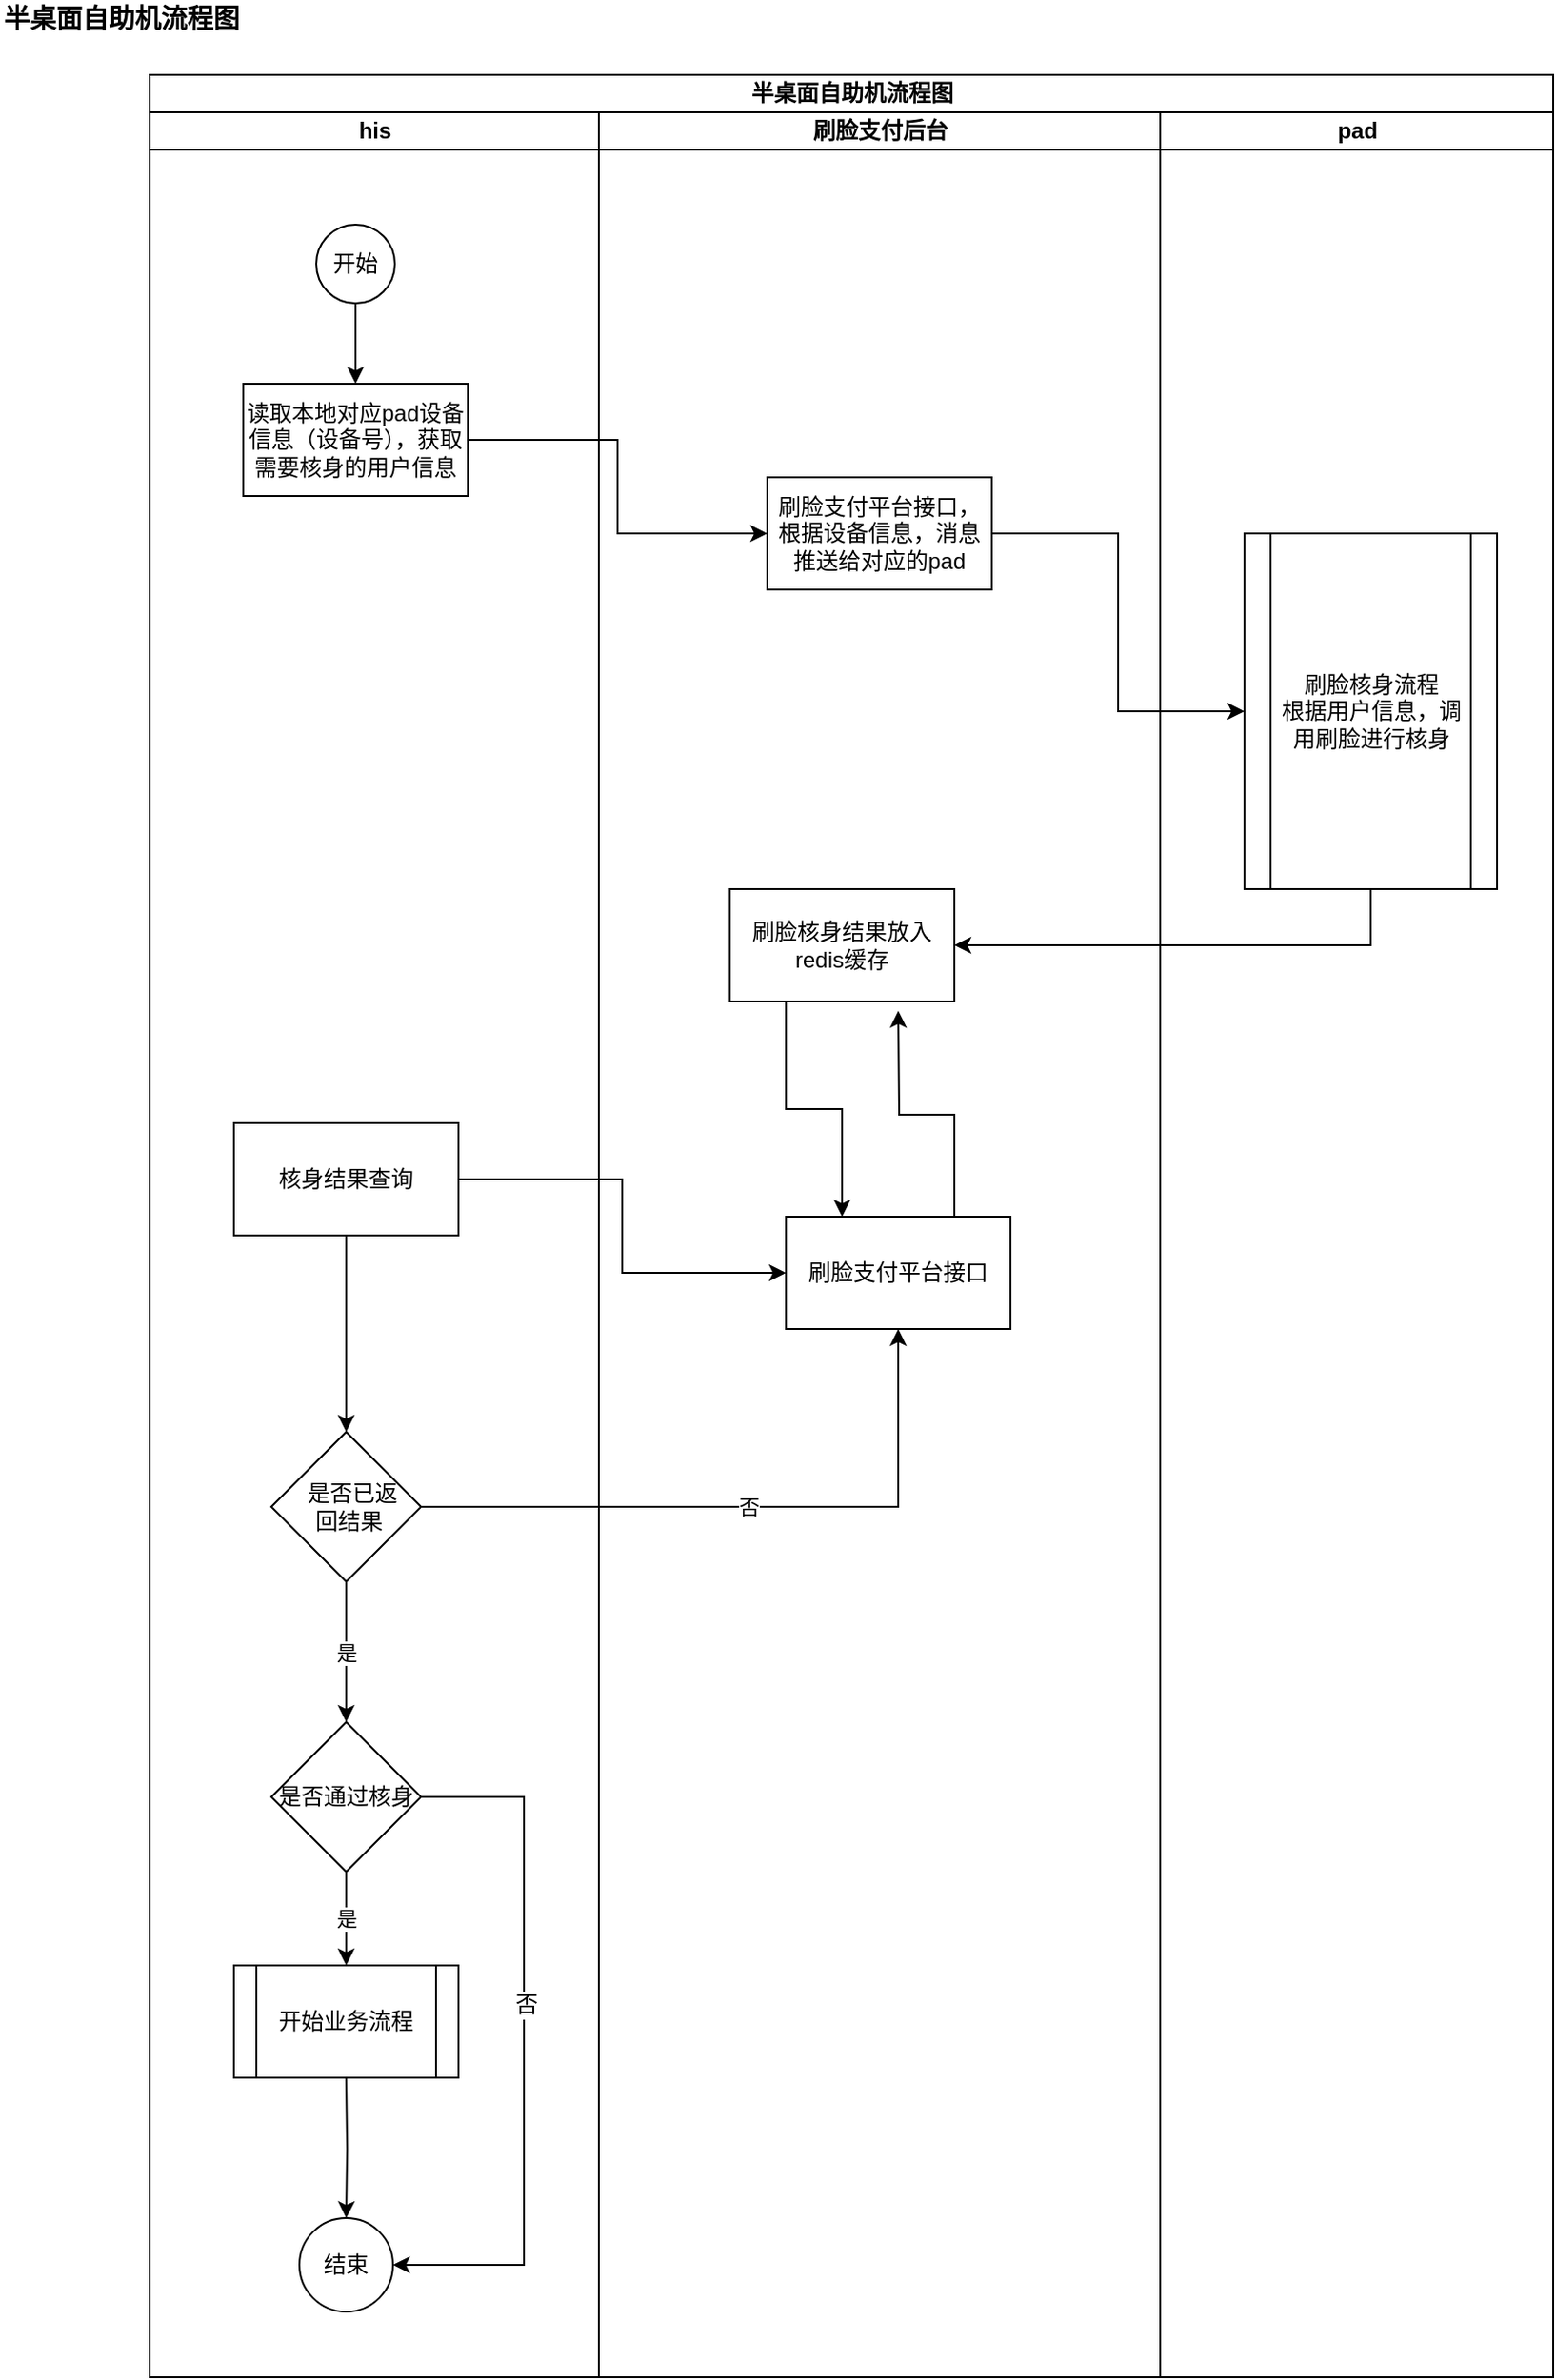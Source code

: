 <mxfile version="10.7.7" type="github"><diagram id="x4E3TPeYgIfpnz-8vZnE" name="ç¬¬ 1 é¡µ"><mxGraphModel dx="1250" dy="550" grid="1" gridSize="10" guides="1" tooltips="1" connect="1" arrows="1" fold="1" page="1" pageScale="1" pageWidth="827" pageHeight="1169" math="0" shadow="0"><root><mxCell id="0"/><mxCell id="1" parent="0"/><mxCell id="ynSxGBKQNRuCxvblTKSF-1" value="半桌面自助机流程图" style="swimlane;html=1;childLayout=stackLayout;resizeParent=1;resizeParentMax=0;startSize=20;" parent="1" vertex="1"><mxGeometry x="90" y="50" width="750" height="1230" as="geometry"/></mxCell><mxCell id="ynSxGBKQNRuCxvblTKSF-2" value="his" style="swimlane;html=1;startSize=20;" parent="ynSxGBKQNRuCxvblTKSF-1" vertex="1"><mxGeometry y="20" width="240" height="1210" as="geometry"/></mxCell><mxCell id="ynSxGBKQNRuCxvblTKSF-5" value="读取本地对应pad设备信息（设备号），获取需要核身的用户信息" style="rounded=0;whiteSpace=wrap;html=1;" parent="ynSxGBKQNRuCxvblTKSF-2" vertex="1"><mxGeometry x="50" y="145" width="120" height="60" as="geometry"/></mxCell><mxCell id="ynSxGBKQNRuCxvblTKSF-16" value="" style="edgeStyle=orthogonalEdgeStyle;rounded=0;orthogonalLoop=1;jettySize=auto;html=1;" parent="ynSxGBKQNRuCxvblTKSF-2" source="ynSxGBKQNRuCxvblTKSF-15" target="ynSxGBKQNRuCxvblTKSF-5" edge="1"><mxGeometry relative="1" as="geometry"/></mxCell><mxCell id="ynSxGBKQNRuCxvblTKSF-15" value="开始" style="ellipse;whiteSpace=wrap;html=1;aspect=fixed;" parent="ynSxGBKQNRuCxvblTKSF-2" vertex="1"><mxGeometry x="89" y="60" width="42" height="42" as="geometry"/></mxCell><mxCell id="ynSxGBKQNRuCxvblTKSF-21" value="" style="edgeStyle=orthogonalEdgeStyle;rounded=0;orthogonalLoop=1;jettySize=auto;html=1;" parent="ynSxGBKQNRuCxvblTKSF-2" source="ynSxGBKQNRuCxvblTKSF-18" target="ynSxGBKQNRuCxvblTKSF-20" edge="1"><mxGeometry relative="1" as="geometry"/></mxCell><mxCell id="ynSxGBKQNRuCxvblTKSF-18" value="核身结果查询" style="rounded=0;whiteSpace=wrap;html=1;" parent="ynSxGBKQNRuCxvblTKSF-2" vertex="1"><mxGeometry x="45" y="540" width="120" height="60" as="geometry"/></mxCell><mxCell id="ynSxGBKQNRuCxvblTKSF-23" value="是" style="edgeStyle=orthogonalEdgeStyle;rounded=0;orthogonalLoop=1;jettySize=auto;html=1;entryX=0.5;entryY=0;entryDx=0;entryDy=0;" parent="ynSxGBKQNRuCxvblTKSF-2" source="ynSxGBKQNRuCxvblTKSF-20" edge="1" target="HgzthnNMNMkMMxdDRYcY-5"><mxGeometry relative="1" as="geometry"><mxPoint x="105" y="825" as="targetPoint"/></mxGeometry></mxCell><mxCell id="ynSxGBKQNRuCxvblTKSF-20" value="&amp;nbsp; &amp;nbsp;是否已返&amp;nbsp; &amp;nbsp;回结果" style="rhombus;whiteSpace=wrap;html=1;" parent="ynSxGBKQNRuCxvblTKSF-2" vertex="1"><mxGeometry x="65" y="705" width="80" height="80" as="geometry"/></mxCell><mxCell id="ynSxGBKQNRuCxvblTKSF-27" style="edgeStyle=orthogonalEdgeStyle;rounded=0;orthogonalLoop=1;jettySize=auto;html=1;exitX=0.5;exitY=1;exitDx=0;exitDy=0;entryX=0.5;entryY=0;entryDx=0;entryDy=0;" parent="ynSxGBKQNRuCxvblTKSF-2" target="ynSxGBKQNRuCxvblTKSF-24" edge="1"><mxGeometry relative="1" as="geometry"><mxPoint x="105" y="1050" as="sourcePoint"/></mxGeometry></mxCell><mxCell id="ynSxGBKQNRuCxvblTKSF-24" value="结束" style="ellipse;whiteSpace=wrap;html=1;aspect=fixed;" parent="ynSxGBKQNRuCxvblTKSF-2" vertex="1"><mxGeometry x="80" y="1125" width="50" height="50" as="geometry"/></mxCell><mxCell id="ynSxGBKQNRuCxvblTKSF-31" value="开始业务流程" style="shape=process;whiteSpace=wrap;html=1;backgroundOutline=1;" parent="ynSxGBKQNRuCxvblTKSF-2" vertex="1"><mxGeometry x="45" y="990" width="120" height="60" as="geometry"/></mxCell><mxCell id="HgzthnNMNMkMMxdDRYcY-6" value="是" style="edgeStyle=orthogonalEdgeStyle;rounded=0;orthogonalLoop=1;jettySize=auto;html=1;" edge="1" parent="ynSxGBKQNRuCxvblTKSF-2" source="HgzthnNMNMkMMxdDRYcY-5" target="ynSxGBKQNRuCxvblTKSF-31"><mxGeometry relative="1" as="geometry"/></mxCell><mxCell id="HgzthnNMNMkMMxdDRYcY-7" style="edgeStyle=orthogonalEdgeStyle;rounded=0;orthogonalLoop=1;jettySize=auto;html=1;exitX=1;exitY=0.5;exitDx=0;exitDy=0;entryX=1;entryY=0.5;entryDx=0;entryDy=0;" edge="1" parent="ynSxGBKQNRuCxvblTKSF-2" source="HgzthnNMNMkMMxdDRYcY-5" target="ynSxGBKQNRuCxvblTKSF-24"><mxGeometry relative="1" as="geometry"><Array as="points"><mxPoint x="200" y="900"/><mxPoint x="200" y="1150"/></Array></mxGeometry></mxCell><mxCell id="HgzthnNMNMkMMxdDRYcY-8" value="否" style="text;html=1;resizable=0;points=[];align=center;verticalAlign=middle;labelBackgroundColor=#ffffff;" vertex="1" connectable="0" parent="HgzthnNMNMkMMxdDRYcY-7"><mxGeometry x="-0.114" y="1" relative="1" as="geometry"><mxPoint as="offset"/></mxGeometry></mxCell><mxCell id="HgzthnNMNMkMMxdDRYcY-5" value="是否通过核身" style="rhombus;whiteSpace=wrap;html=1;" vertex="1" parent="ynSxGBKQNRuCxvblTKSF-2"><mxGeometry x="65" y="860" width="80" height="80" as="geometry"/></mxCell><mxCell id="ynSxGBKQNRuCxvblTKSF-3" value="刷脸支付后台" style="swimlane;html=1;startSize=20;" parent="ynSxGBKQNRuCxvblTKSF-1" vertex="1"><mxGeometry x="240" y="20" width="300" height="1210" as="geometry"/></mxCell><mxCell id="ynSxGBKQNRuCxvblTKSF-6" value="刷脸支付平台接口，根据设备信息，消息推送给对应的pad" style="rounded=0;whiteSpace=wrap;html=1;" parent="ynSxGBKQNRuCxvblTKSF-3" vertex="1"><mxGeometry x="90" y="195" width="120" height="60" as="geometry"/></mxCell><mxCell id="ynSxGBKQNRuCxvblTKSF-12" value="刷脸支付平台接口" style="rounded=0;whiteSpace=wrap;html=1;" parent="ynSxGBKQNRuCxvblTKSF-3" vertex="1"><mxGeometry x="100" y="590" width="120" height="60" as="geometry"/></mxCell><mxCell id="HgzthnNMNMkMMxdDRYcY-3" style="edgeStyle=orthogonalEdgeStyle;rounded=0;orthogonalLoop=1;jettySize=auto;html=1;exitX=0.25;exitY=1;exitDx=0;exitDy=0;entryX=0.25;entryY=0;entryDx=0;entryDy=0;" edge="1" parent="ynSxGBKQNRuCxvblTKSF-3" source="ynSxGBKQNRuCxvblTKSF-13" target="ynSxGBKQNRuCxvblTKSF-12"><mxGeometry relative="1" as="geometry"/></mxCell><mxCell id="ynSxGBKQNRuCxvblTKSF-13" value="刷脸核身结果放入redis缓存" style="rounded=0;whiteSpace=wrap;html=1;" parent="ynSxGBKQNRuCxvblTKSF-3" vertex="1"><mxGeometry x="70" y="415" width="120" height="60" as="geometry"/></mxCell><mxCell id="ynSxGBKQNRuCxvblTKSF-4" value="pad" style="swimlane;html=1;startSize=20;" parent="ynSxGBKQNRuCxvblTKSF-1" vertex="1"><mxGeometry x="540" y="20" width="210" height="1210" as="geometry"/></mxCell><mxCell id="ynSxGBKQNRuCxvblTKSF-9" value="刷脸核身流程&lt;br&gt;根据用户信息，调用刷脸进行核身" style="shape=process;whiteSpace=wrap;html=1;backgroundOutline=1;" parent="ynSxGBKQNRuCxvblTKSF-4" vertex="1"><mxGeometry x="45" y="225" width="135" height="190" as="geometry"/></mxCell><mxCell id="ynSxGBKQNRuCxvblTKSF-8" style="edgeStyle=orthogonalEdgeStyle;rounded=0;orthogonalLoop=1;jettySize=auto;html=1;exitX=1;exitY=0.5;exitDx=0;exitDy=0;entryX=0;entryY=0.5;entryDx=0;entryDy=0;" parent="ynSxGBKQNRuCxvblTKSF-1" source="ynSxGBKQNRuCxvblTKSF-5" target="ynSxGBKQNRuCxvblTKSF-6" edge="1"><mxGeometry relative="1" as="geometry"/></mxCell><mxCell id="ynSxGBKQNRuCxvblTKSF-10" style="edgeStyle=orthogonalEdgeStyle;rounded=0;orthogonalLoop=1;jettySize=auto;html=1;entryX=0;entryY=0.5;entryDx=0;entryDy=0;" parent="ynSxGBKQNRuCxvblTKSF-1" source="ynSxGBKQNRuCxvblTKSF-6" target="ynSxGBKQNRuCxvblTKSF-9" edge="1"><mxGeometry relative="1" as="geometry"/></mxCell><mxCell id="HgzthnNMNMkMMxdDRYcY-1" style="edgeStyle=orthogonalEdgeStyle;rounded=0;orthogonalLoop=1;jettySize=auto;html=1;exitX=1;exitY=0.5;exitDx=0;exitDy=0;entryX=0;entryY=0.5;entryDx=0;entryDy=0;" edge="1" parent="ynSxGBKQNRuCxvblTKSF-1" source="ynSxGBKQNRuCxvblTKSF-18" target="ynSxGBKQNRuCxvblTKSF-12"><mxGeometry relative="1" as="geometry"/></mxCell><mxCell id="ynSxGBKQNRuCxvblTKSF-14" style="edgeStyle=orthogonalEdgeStyle;rounded=0;orthogonalLoop=1;jettySize=auto;html=1;" parent="ynSxGBKQNRuCxvblTKSF-1" source="ynSxGBKQNRuCxvblTKSF-9" target="ynSxGBKQNRuCxvblTKSF-13" edge="1"><mxGeometry relative="1" as="geometry"><Array as="points"><mxPoint x="653" y="465"/></Array></mxGeometry></mxCell><mxCell id="HgzthnNMNMkMMxdDRYcY-4" value="否" style="edgeStyle=orthogonalEdgeStyle;rounded=0;orthogonalLoop=1;jettySize=auto;html=1;exitX=1;exitY=0.5;exitDx=0;exitDy=0;entryX=0.5;entryY=1;entryDx=0;entryDy=0;" edge="1" parent="ynSxGBKQNRuCxvblTKSF-1" source="ynSxGBKQNRuCxvblTKSF-20" target="ynSxGBKQNRuCxvblTKSF-12"><mxGeometry relative="1" as="geometry"/></mxCell><mxCell id="ynSxGBKQNRuCxvblTKSF-32" value="&lt;span&gt;&lt;font style=&quot;font-size: 14px&quot;&gt;&lt;b&gt;半桌面自助机流程图&lt;/b&gt;&lt;/font&gt;&lt;/span&gt;" style="text;html=1;strokeColor=none;fillColor=none;align=center;verticalAlign=middle;whiteSpace=wrap;rounded=0;" parent="1" vertex="1"><mxGeometry x="10" y="10" width="130" height="20" as="geometry"/></mxCell><mxCell id="HgzthnNMNMkMMxdDRYcY-2" style="edgeStyle=orthogonalEdgeStyle;rounded=0;orthogonalLoop=1;jettySize=auto;html=1;exitX=0.75;exitY=0;exitDx=0;exitDy=0;" edge="1" parent="1" source="ynSxGBKQNRuCxvblTKSF-12"><mxGeometry relative="1" as="geometry"><mxPoint x="490" y="550" as="targetPoint"/></mxGeometry></mxCell></root></mxGraphModel></diagram></mxfile>